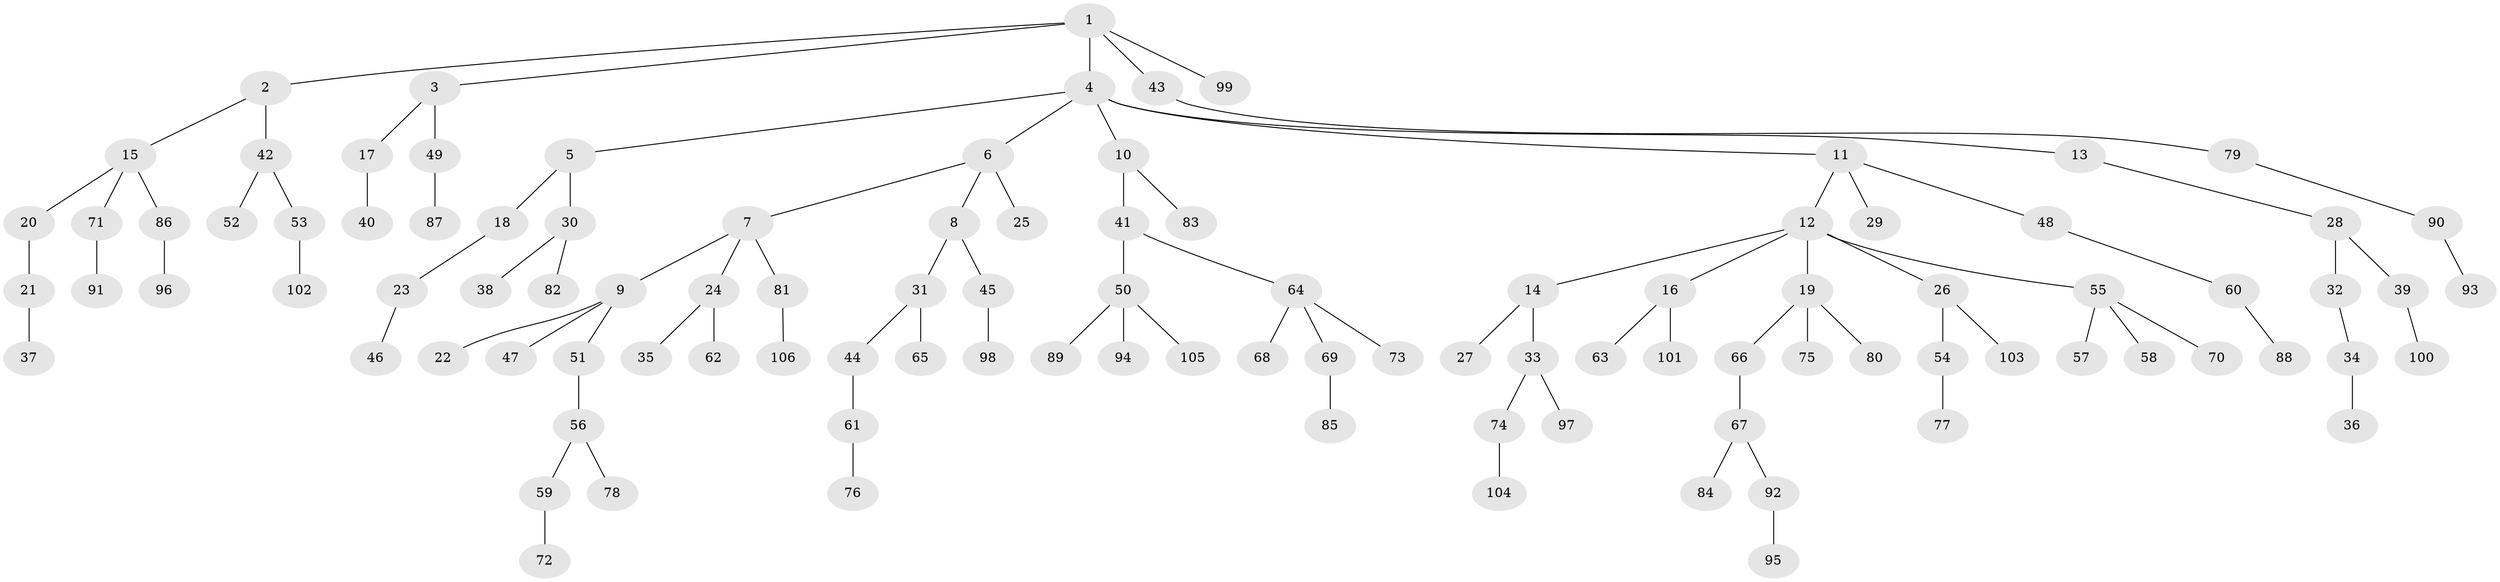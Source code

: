 // Generated by graph-tools (version 1.1) at 2025/02/03/09/25 03:02:21]
// undirected, 106 vertices, 105 edges
graph export_dot {
graph [start="1"]
  node [color=gray90,style=filled];
  1;
  2;
  3;
  4;
  5;
  6;
  7;
  8;
  9;
  10;
  11;
  12;
  13;
  14;
  15;
  16;
  17;
  18;
  19;
  20;
  21;
  22;
  23;
  24;
  25;
  26;
  27;
  28;
  29;
  30;
  31;
  32;
  33;
  34;
  35;
  36;
  37;
  38;
  39;
  40;
  41;
  42;
  43;
  44;
  45;
  46;
  47;
  48;
  49;
  50;
  51;
  52;
  53;
  54;
  55;
  56;
  57;
  58;
  59;
  60;
  61;
  62;
  63;
  64;
  65;
  66;
  67;
  68;
  69;
  70;
  71;
  72;
  73;
  74;
  75;
  76;
  77;
  78;
  79;
  80;
  81;
  82;
  83;
  84;
  85;
  86;
  87;
  88;
  89;
  90;
  91;
  92;
  93;
  94;
  95;
  96;
  97;
  98;
  99;
  100;
  101;
  102;
  103;
  104;
  105;
  106;
  1 -- 2;
  1 -- 3;
  1 -- 4;
  1 -- 43;
  1 -- 99;
  2 -- 15;
  2 -- 42;
  3 -- 17;
  3 -- 49;
  4 -- 5;
  4 -- 6;
  4 -- 10;
  4 -- 11;
  4 -- 13;
  5 -- 18;
  5 -- 30;
  6 -- 7;
  6 -- 8;
  6 -- 25;
  7 -- 9;
  7 -- 24;
  7 -- 81;
  8 -- 31;
  8 -- 45;
  9 -- 22;
  9 -- 47;
  9 -- 51;
  10 -- 41;
  10 -- 83;
  11 -- 12;
  11 -- 29;
  11 -- 48;
  12 -- 14;
  12 -- 16;
  12 -- 19;
  12 -- 26;
  12 -- 55;
  13 -- 28;
  14 -- 27;
  14 -- 33;
  15 -- 20;
  15 -- 71;
  15 -- 86;
  16 -- 63;
  16 -- 101;
  17 -- 40;
  18 -- 23;
  19 -- 66;
  19 -- 75;
  19 -- 80;
  20 -- 21;
  21 -- 37;
  23 -- 46;
  24 -- 35;
  24 -- 62;
  26 -- 54;
  26 -- 103;
  28 -- 32;
  28 -- 39;
  30 -- 38;
  30 -- 82;
  31 -- 44;
  31 -- 65;
  32 -- 34;
  33 -- 74;
  33 -- 97;
  34 -- 36;
  39 -- 100;
  41 -- 50;
  41 -- 64;
  42 -- 52;
  42 -- 53;
  43 -- 79;
  44 -- 61;
  45 -- 98;
  48 -- 60;
  49 -- 87;
  50 -- 89;
  50 -- 94;
  50 -- 105;
  51 -- 56;
  53 -- 102;
  54 -- 77;
  55 -- 57;
  55 -- 58;
  55 -- 70;
  56 -- 59;
  56 -- 78;
  59 -- 72;
  60 -- 88;
  61 -- 76;
  64 -- 68;
  64 -- 69;
  64 -- 73;
  66 -- 67;
  67 -- 84;
  67 -- 92;
  69 -- 85;
  71 -- 91;
  74 -- 104;
  79 -- 90;
  81 -- 106;
  86 -- 96;
  90 -- 93;
  92 -- 95;
}
